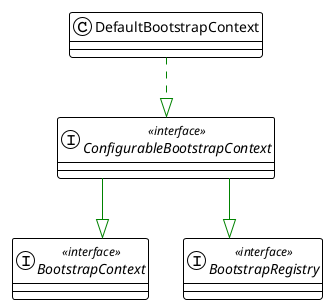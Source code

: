 @startuml

!theme plain
top to bottom direction
skinparam linetype ortho

interface BootstrapContext << interface >>
interface BootstrapRegistry << interface >>
interface ConfigurableBootstrapContext << interface >>
class DefaultBootstrapContext

ConfigurableBootstrapContext  -[#008200,plain]-^  BootstrapContext             
ConfigurableBootstrapContext  -[#008200,plain]-^  BootstrapRegistry            
DefaultBootstrapContext       -[#008200,dashed]-^  ConfigurableBootstrapContext 
@enduml
